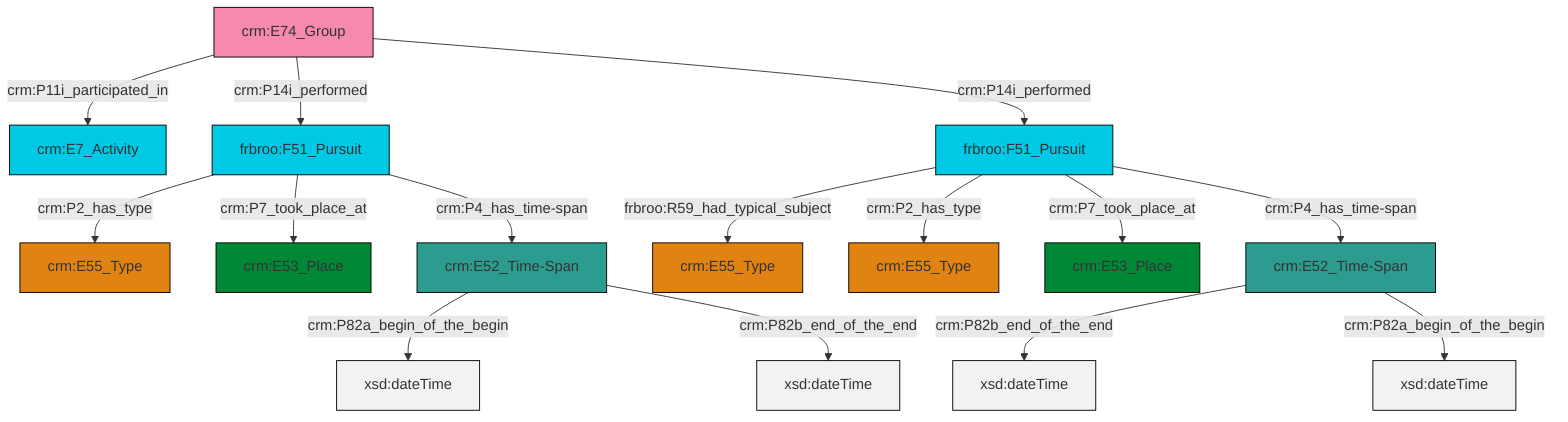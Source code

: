 graph TD
classDef Literal fill:#f2f2f2,stroke:#000000;
classDef CRM_Entity fill:#FFFFFF,stroke:#000000;
classDef Temporal_Entity fill:#00C9E6, stroke:#000000;
classDef Type fill:#E18312, stroke:#000000;
classDef Time-Span fill:#2C9C91, stroke:#000000;
classDef Appellation fill:#FFEB7F, stroke:#000000;
classDef Place fill:#008836, stroke:#000000;
classDef Persistent_Item fill:#B266B2, stroke:#000000;
classDef Conceptual_Object fill:#FFD700, stroke:#000000;
classDef Physical_Thing fill:#D2B48C, stroke:#000000;
classDef Actor fill:#f58aad, stroke:#000000;
classDef PC_Classes fill:#4ce600, stroke:#000000;
classDef Multi fill:#cccccc,stroke:#000000;

4["frbroo:F51_Pursuit"]:::Temporal_Entity -->|frbroo:R59_had_typical_subject| 5["crm:E55_Type"]:::Type
8["crm:E52_Time-Span"]:::Time-Span -->|crm:P82b_end_of_the_end| 9[xsd:dateTime]:::Literal
4["frbroo:F51_Pursuit"]:::Temporal_Entity -->|crm:P2_has_type| 10["crm:E55_Type"]:::Type
4["frbroo:F51_Pursuit"]:::Temporal_Entity -->|crm:P7_took_place_at| 6["crm:E53_Place"]:::Place
8["crm:E52_Time-Span"]:::Time-Span -->|crm:P82a_begin_of_the_begin| 12[xsd:dateTime]:::Literal
2["crm:E74_Group"]:::Actor -->|crm:P11i_participated_in| 16["crm:E7_Activity"]:::Temporal_Entity
4["frbroo:F51_Pursuit"]:::Temporal_Entity -->|crm:P4_has_time-span| 8["crm:E52_Time-Span"]:::Time-Span
18["crm:E52_Time-Span"]:::Time-Span -->|crm:P82a_begin_of_the_begin| 19[xsd:dateTime]:::Literal
14["frbroo:F51_Pursuit"]:::Temporal_Entity -->|crm:P2_has_type| 0["crm:E55_Type"]:::Type
2["crm:E74_Group"]:::Actor -->|crm:P14i_performed| 14["frbroo:F51_Pursuit"]:::Temporal_Entity
14["frbroo:F51_Pursuit"]:::Temporal_Entity -->|crm:P7_took_place_at| 22["crm:E53_Place"]:::Place
18["crm:E52_Time-Span"]:::Time-Span -->|crm:P82b_end_of_the_end| 27[xsd:dateTime]:::Literal
2["crm:E74_Group"]:::Actor -->|crm:P14i_performed| 4["frbroo:F51_Pursuit"]:::Temporal_Entity
14["frbroo:F51_Pursuit"]:::Temporal_Entity -->|crm:P4_has_time-span| 18["crm:E52_Time-Span"]:::Time-Span